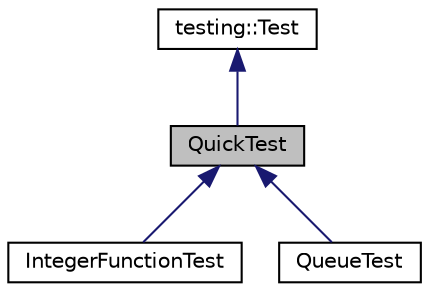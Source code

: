 digraph "QuickTest"
{
  edge [fontname="Helvetica",fontsize="10",labelfontname="Helvetica",labelfontsize="10"];
  node [fontname="Helvetica",fontsize="10",shape=record];
  Node1 [label="QuickTest",height=0.2,width=0.4,color="black", fillcolor="grey75", style="filled", fontcolor="black"];
  Node2 -> Node1 [dir="back",color="midnightblue",fontsize="10",style="solid",fontname="Helvetica"];
  Node2 [label="testing::Test",height=0.2,width=0.4,color="black", fillcolor="white", style="filled",URL="$classtesting_1_1_test.html"];
  Node1 -> Node3 [dir="back",color="midnightblue",fontsize="10",style="solid",fontname="Helvetica"];
  Node3 [label="IntegerFunctionTest",height=0.2,width=0.4,color="black", fillcolor="white", style="filled",URL="$class_integer_function_test.html"];
  Node1 -> Node4 [dir="back",color="midnightblue",fontsize="10",style="solid",fontname="Helvetica"];
  Node4 [label="QueueTest",height=0.2,width=0.4,color="black", fillcolor="white", style="filled",URL="$class_queue_test.html"];
}
